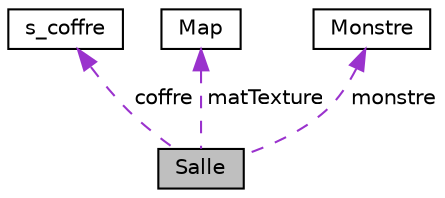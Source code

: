 digraph "Salle"
{
  edge [fontname="Helvetica",fontsize="10",labelfontname="Helvetica",labelfontsize="10"];
  node [fontname="Helvetica",fontsize="10",shape=record];
  Node1 [label="Salle",height=0.2,width=0.4,color="black", fillcolor="grey75", style="filled", fontcolor="black"];
  Node2 -> Node1 [dir="back",color="darkorchid3",fontsize="10",style="dashed",label=" coffre" ,fontname="Helvetica"];
  Node2 [label="s_coffre",height=0.2,width=0.4,color="black", fillcolor="white", style="filled",URL="$structs__coffre.html",tooltip="Permet d&#39;avoir toute les informations sur un coffre dans une meme structure. "];
  Node3 -> Node1 [dir="back",color="darkorchid3",fontsize="10",style="dashed",label=" matTexture" ,fontname="Helvetica"];
  Node3 [label="Map",height=0.2,width=0.4,color="black", fillcolor="white", style="filled",URL="$structMap.html",tooltip="Permet d&#39;identifié les textures à appliqué dans une salle, et de savoir si celle ci sont considéré co..."];
  Node4 -> Node1 [dir="back",color="darkorchid3",fontsize="10",style="dashed",label=" monstre" ,fontname="Helvetica"];
  Node4 [label="Monstre",height=0.2,width=0.4,color="black", fillcolor="white", style="filled",URL="$structMonstre.html",tooltip="Permet d&#39;avoir toutes les informations sur un mob dans une même structure. "];
}
